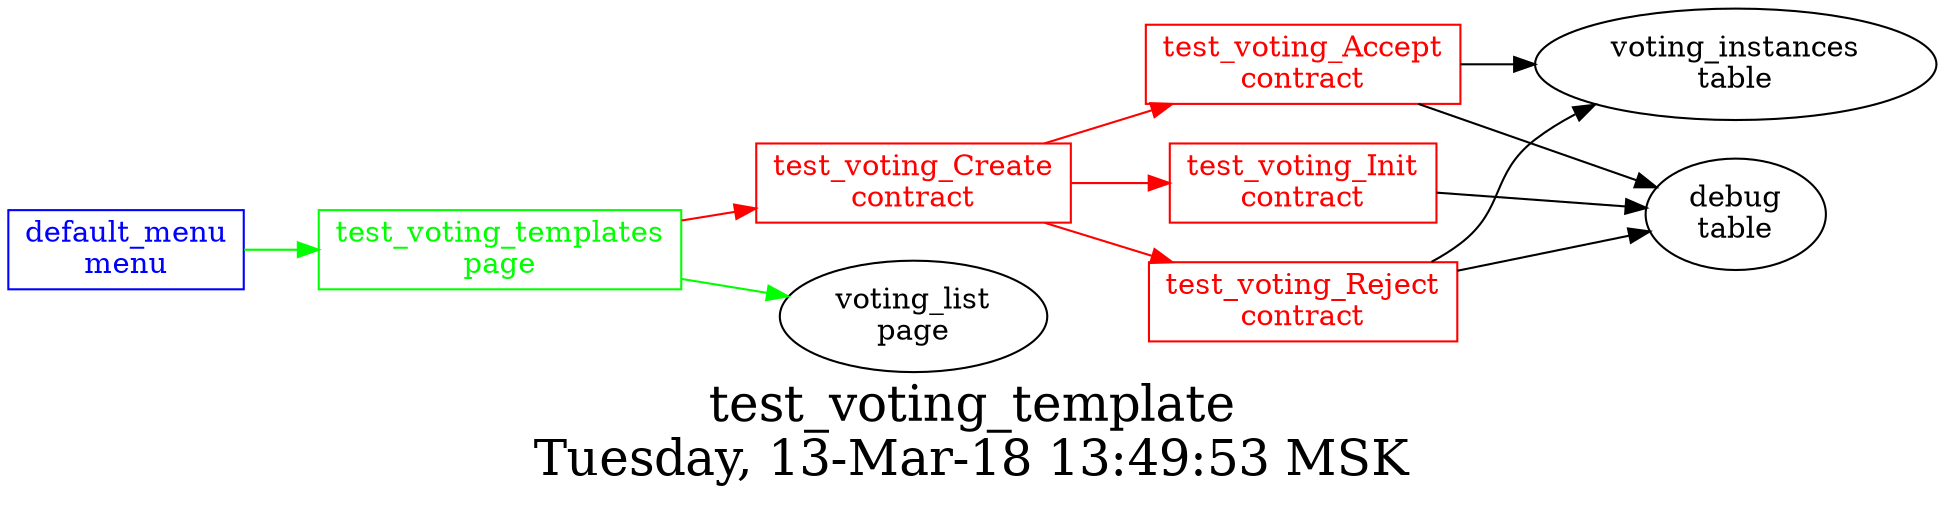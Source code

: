 digraph G {
graph [
  fontsize="24";
  label="test_voting_template\nTuesday, 13-Mar-18 13:49:53 MSK";
  nojustify=true;
  ordering=out;
  rankdir=LR;
  size="30";
];
"default_menu\nmenu" -> "test_voting_templates\npage"  [ color=green ]
"default_menu\nmenu" [color=blue, fontcolor=blue, group=menus, shape=record];
"test_voting_templates\npage" -> "test_voting_Create\ncontract"  [ color=red ]
"test_voting_templates\npage" -> "voting_list\npage"  [ color=green ]
"test_voting_templates\npage" [color=green, fontcolor=green, group=pages, shape=record];
"test_voting_Accept\ncontract" -> "voting_instances\ntable"  [ color="" ]
"test_voting_Accept\ncontract" -> "debug\ntable"  [ color="" ]
"test_voting_Accept\ncontract" [color=red, fontcolor=red, group=contracts, shape=record];
"test_voting_Create\ncontract" -> "test_voting_Accept\ncontract"  [ color=red ]
"test_voting_Create\ncontract" -> "test_voting_Init\ncontract"  [ color=red ]
"test_voting_Create\ncontract" -> "test_voting_Reject\ncontract"  [ color=red ]
"test_voting_Create\ncontract" [color=red, fontcolor=red, group=contracts, shape=record];
"test_voting_Init\ncontract" -> "debug\ntable"  [ color="" ]
"test_voting_Init\ncontract" [color=red, fontcolor=red, group=contracts, shape=record];
"test_voting_Reject\ncontract" -> "voting_instances\ntable"  [ color="" ]
"test_voting_Reject\ncontract" -> "debug\ntable"  [ color="" ]
"test_voting_Reject\ncontract" [color=red, fontcolor=red, group=contracts, shape=record];
"debug\ntable" [color="", fontcolor="", group=tables, shape=""];
}
